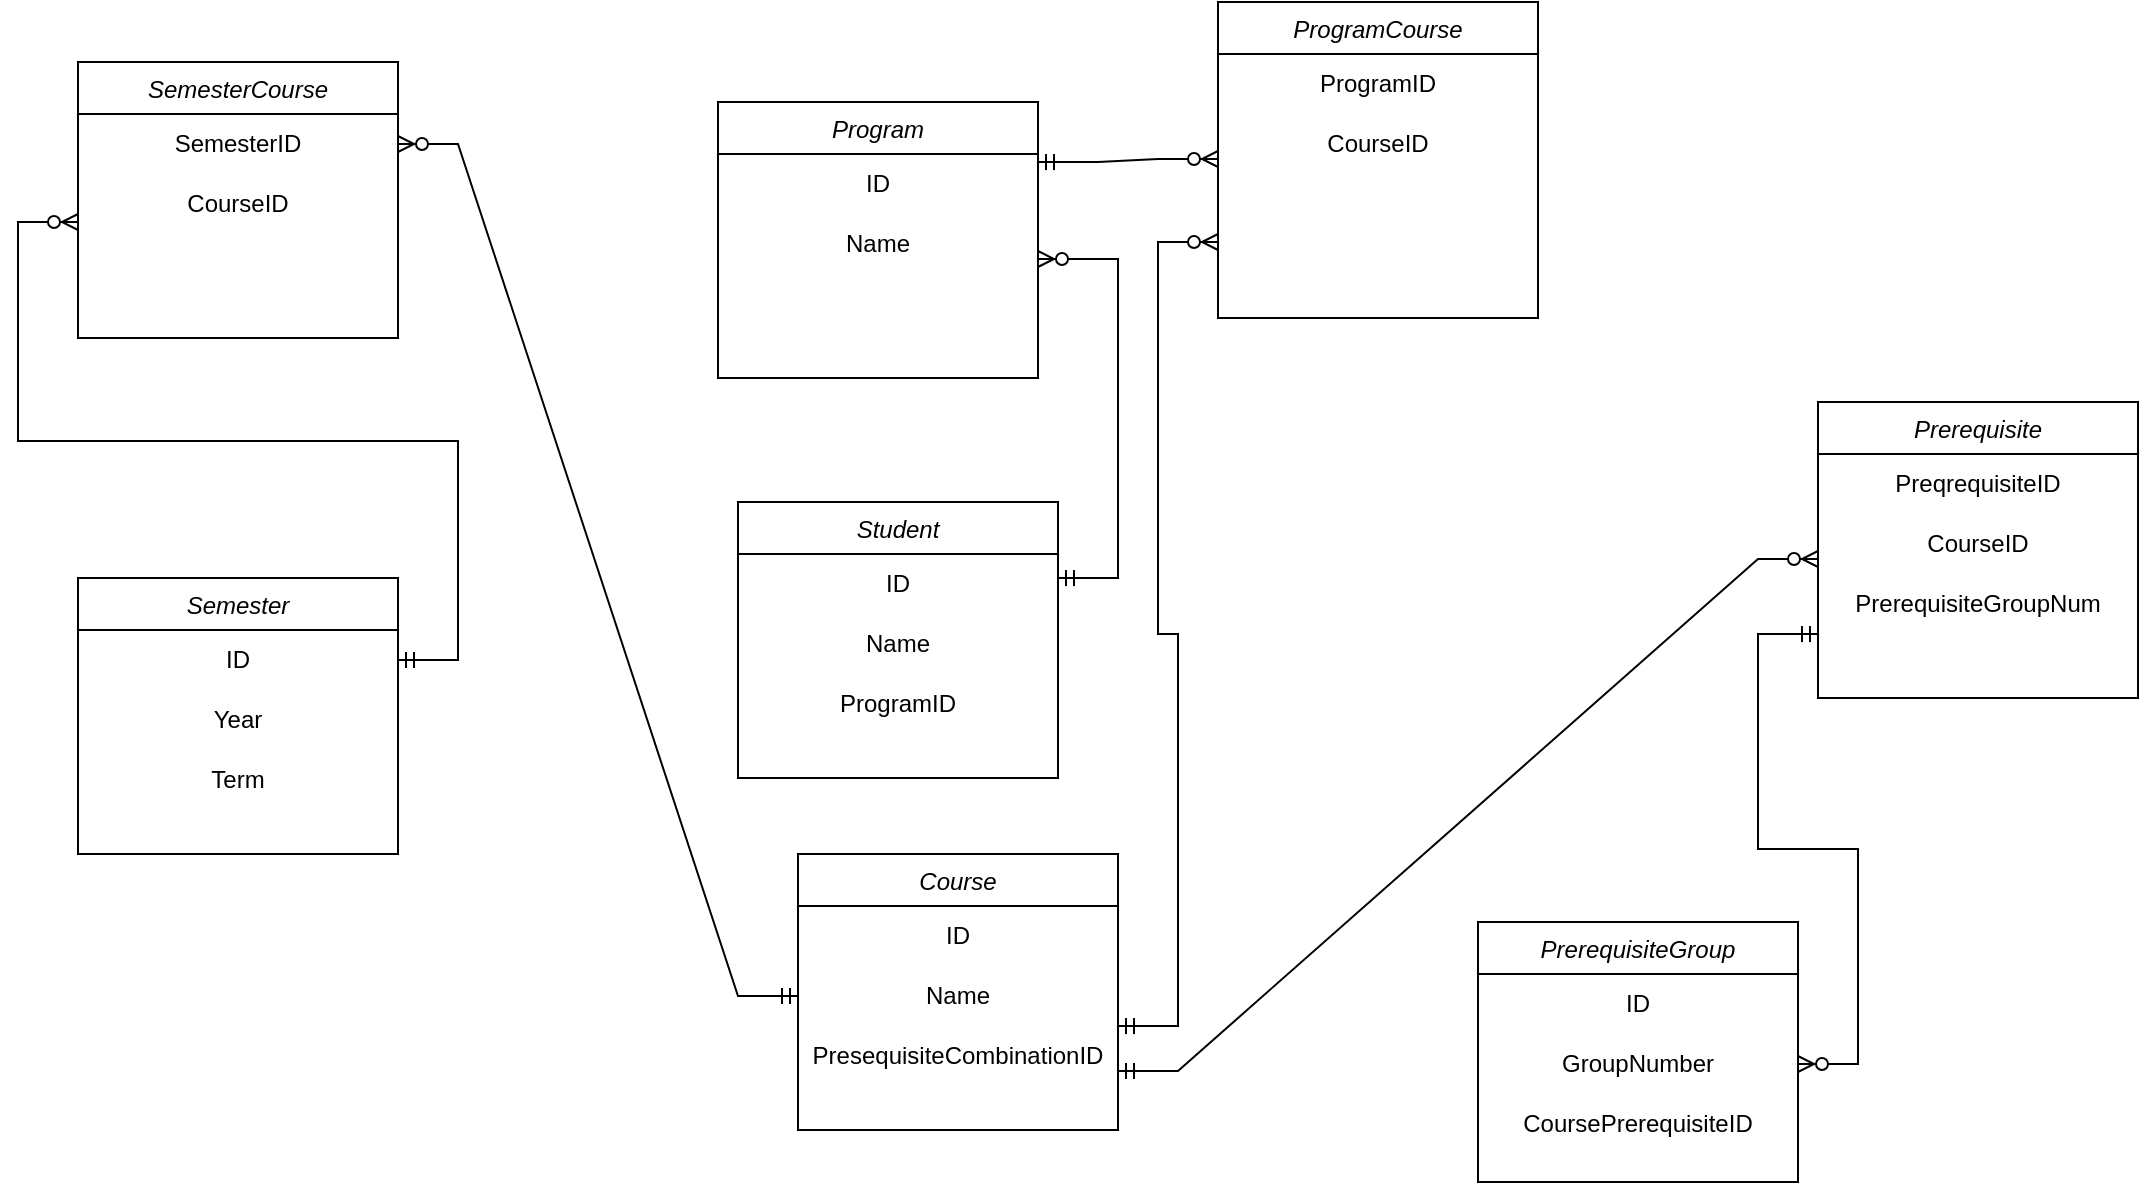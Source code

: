 <mxfile version="16.6.6" type="github">
  <diagram id="C5RBs43oDa-KdzZeNtuy" name="Page-1">
    <mxGraphModel dx="2249" dy="701" grid="1" gridSize="10" guides="1" tooltips="1" connect="1" arrows="1" fold="1" page="1" pageScale="1" pageWidth="827" pageHeight="1169" math="0" shadow="0">
      <root>
        <mxCell id="WIyWlLk6GJQsqaUBKTNV-0" />
        <mxCell id="WIyWlLk6GJQsqaUBKTNV-1" parent="WIyWlLk6GJQsqaUBKTNV-0" />
        <mxCell id="zkfFHV4jXpPFQw0GAbJ--0" value="Program" style="swimlane;fontStyle=2;align=center;verticalAlign=top;childLayout=stackLayout;horizontal=1;startSize=26;horizontalStack=0;resizeParent=1;resizeLast=0;collapsible=1;marginBottom=0;rounded=0;shadow=0;strokeWidth=1;" parent="WIyWlLk6GJQsqaUBKTNV-1" vertex="1">
          <mxGeometry x="100" y="100" width="160" height="138" as="geometry">
            <mxRectangle x="230" y="140" width="160" height="26" as="alternateBounds" />
          </mxGeometry>
        </mxCell>
        <mxCell id="1-C7bntg6bdZZm_SKatf-10" value="ID" style="text;html=1;strokeColor=none;fillColor=none;align=center;verticalAlign=middle;whiteSpace=wrap;rounded=0;" vertex="1" parent="zkfFHV4jXpPFQw0GAbJ--0">
          <mxGeometry y="26" width="160" height="30" as="geometry" />
        </mxCell>
        <mxCell id="1-C7bntg6bdZZm_SKatf-11" value="Name" style="text;html=1;strokeColor=none;fillColor=none;align=center;verticalAlign=middle;whiteSpace=wrap;rounded=0;" vertex="1" parent="zkfFHV4jXpPFQw0GAbJ--0">
          <mxGeometry y="56" width="160" height="30" as="geometry" />
        </mxCell>
        <mxCell id="1-C7bntg6bdZZm_SKatf-0" value="ProgramCourse" style="swimlane;fontStyle=2;align=center;verticalAlign=top;childLayout=stackLayout;horizontal=1;startSize=26;horizontalStack=0;resizeParent=1;resizeLast=0;collapsible=1;marginBottom=0;rounded=0;shadow=0;strokeWidth=1;" vertex="1" parent="WIyWlLk6GJQsqaUBKTNV-1">
          <mxGeometry x="350" y="50" width="160" height="158" as="geometry">
            <mxRectangle x="230" y="140" width="160" height="26" as="alternateBounds" />
          </mxGeometry>
        </mxCell>
        <mxCell id="1-C7bntg6bdZZm_SKatf-20" value="ProgramID" style="text;html=1;strokeColor=none;fillColor=none;align=center;verticalAlign=middle;whiteSpace=wrap;rounded=0;" vertex="1" parent="1-C7bntg6bdZZm_SKatf-0">
          <mxGeometry y="26" width="160" height="30" as="geometry" />
        </mxCell>
        <mxCell id="1-C7bntg6bdZZm_SKatf-28" value="CourseID" style="text;html=1;strokeColor=none;fillColor=none;align=center;verticalAlign=middle;whiteSpace=wrap;rounded=0;" vertex="1" parent="1-C7bntg6bdZZm_SKatf-0">
          <mxGeometry y="56" width="160" height="30" as="geometry" />
        </mxCell>
        <mxCell id="1-C7bntg6bdZZm_SKatf-1" value="Student" style="swimlane;fontStyle=2;align=center;verticalAlign=top;childLayout=stackLayout;horizontal=1;startSize=26;horizontalStack=0;resizeParent=1;resizeLast=0;collapsible=1;marginBottom=0;rounded=0;shadow=0;strokeWidth=1;" vertex="1" parent="WIyWlLk6GJQsqaUBKTNV-1">
          <mxGeometry x="110" y="300" width="160" height="138" as="geometry">
            <mxRectangle x="230" y="140" width="160" height="26" as="alternateBounds" />
          </mxGeometry>
        </mxCell>
        <mxCell id="1-C7bntg6bdZZm_SKatf-17" value="ID" style="text;html=1;strokeColor=none;fillColor=none;align=center;verticalAlign=middle;whiteSpace=wrap;rounded=0;" vertex="1" parent="1-C7bntg6bdZZm_SKatf-1">
          <mxGeometry y="26" width="160" height="30" as="geometry" />
        </mxCell>
        <mxCell id="1-C7bntg6bdZZm_SKatf-18" value="Name" style="text;html=1;strokeColor=none;fillColor=none;align=center;verticalAlign=middle;whiteSpace=wrap;rounded=0;" vertex="1" parent="1-C7bntg6bdZZm_SKatf-1">
          <mxGeometry y="56" width="160" height="30" as="geometry" />
        </mxCell>
        <mxCell id="1-C7bntg6bdZZm_SKatf-19" value="ProgramID" style="text;html=1;strokeColor=none;fillColor=none;align=center;verticalAlign=middle;whiteSpace=wrap;rounded=0;" vertex="1" parent="1-C7bntg6bdZZm_SKatf-1">
          <mxGeometry y="86" width="160" height="30" as="geometry" />
        </mxCell>
        <mxCell id="1-C7bntg6bdZZm_SKatf-2" value="Semester" style="swimlane;fontStyle=2;align=center;verticalAlign=top;childLayout=stackLayout;horizontal=1;startSize=26;horizontalStack=0;resizeParent=1;resizeLast=0;collapsible=1;marginBottom=0;rounded=0;shadow=0;strokeWidth=1;" vertex="1" parent="WIyWlLk6GJQsqaUBKTNV-1">
          <mxGeometry x="-220" y="338" width="160" height="138" as="geometry">
            <mxRectangle x="230" y="140" width="160" height="26" as="alternateBounds" />
          </mxGeometry>
        </mxCell>
        <mxCell id="1-C7bntg6bdZZm_SKatf-14" value="ID" style="text;html=1;strokeColor=none;fillColor=none;align=center;verticalAlign=middle;whiteSpace=wrap;rounded=0;" vertex="1" parent="1-C7bntg6bdZZm_SKatf-2">
          <mxGeometry y="26" width="160" height="30" as="geometry" />
        </mxCell>
        <mxCell id="1-C7bntg6bdZZm_SKatf-15" value="Year" style="text;html=1;strokeColor=none;fillColor=none;align=center;verticalAlign=middle;whiteSpace=wrap;rounded=0;" vertex="1" parent="1-C7bntg6bdZZm_SKatf-2">
          <mxGeometry y="56" width="160" height="30" as="geometry" />
        </mxCell>
        <mxCell id="1-C7bntg6bdZZm_SKatf-16" value="Term" style="text;html=1;strokeColor=none;fillColor=none;align=center;verticalAlign=middle;whiteSpace=wrap;rounded=0;" vertex="1" parent="1-C7bntg6bdZZm_SKatf-2">
          <mxGeometry y="86" width="160" height="30" as="geometry" />
        </mxCell>
        <mxCell id="1-C7bntg6bdZZm_SKatf-3" value="SemesterCourse" style="swimlane;fontStyle=2;align=center;verticalAlign=top;childLayout=stackLayout;horizontal=1;startSize=26;horizontalStack=0;resizeParent=1;resizeLast=0;collapsible=1;marginBottom=0;rounded=0;shadow=0;strokeWidth=1;" vertex="1" parent="WIyWlLk6GJQsqaUBKTNV-1">
          <mxGeometry x="-220" y="80" width="160" height="138" as="geometry">
            <mxRectangle x="230" y="140" width="160" height="26" as="alternateBounds" />
          </mxGeometry>
        </mxCell>
        <mxCell id="1-C7bntg6bdZZm_SKatf-12" value="SemesterID" style="text;html=1;strokeColor=none;fillColor=none;align=center;verticalAlign=middle;whiteSpace=wrap;rounded=0;" vertex="1" parent="1-C7bntg6bdZZm_SKatf-3">
          <mxGeometry y="26" width="160" height="30" as="geometry" />
        </mxCell>
        <mxCell id="1-C7bntg6bdZZm_SKatf-13" value="CourseID" style="text;html=1;strokeColor=none;fillColor=none;align=center;verticalAlign=middle;whiteSpace=wrap;rounded=0;" vertex="1" parent="1-C7bntg6bdZZm_SKatf-3">
          <mxGeometry y="56" width="160" height="30" as="geometry" />
        </mxCell>
        <mxCell id="1-C7bntg6bdZZm_SKatf-4" value="Course" style="swimlane;fontStyle=2;align=center;verticalAlign=top;childLayout=stackLayout;horizontal=1;startSize=26;horizontalStack=0;resizeParent=1;resizeLast=0;collapsible=1;marginBottom=0;rounded=0;shadow=0;strokeWidth=1;" vertex="1" parent="WIyWlLk6GJQsqaUBKTNV-1">
          <mxGeometry x="140" y="476" width="160" height="138" as="geometry">
            <mxRectangle x="230" y="140" width="160" height="26" as="alternateBounds" />
          </mxGeometry>
        </mxCell>
        <mxCell id="1-C7bntg6bdZZm_SKatf-7" value="ID" style="text;html=1;strokeColor=none;fillColor=none;align=center;verticalAlign=middle;whiteSpace=wrap;rounded=0;" vertex="1" parent="1-C7bntg6bdZZm_SKatf-4">
          <mxGeometry y="26" width="160" height="30" as="geometry" />
        </mxCell>
        <mxCell id="1-C7bntg6bdZZm_SKatf-8" value="Name" style="text;html=1;strokeColor=none;fillColor=none;align=center;verticalAlign=middle;whiteSpace=wrap;rounded=0;" vertex="1" parent="1-C7bntg6bdZZm_SKatf-4">
          <mxGeometry y="56" width="160" height="30" as="geometry" />
        </mxCell>
        <mxCell id="1-C7bntg6bdZZm_SKatf-9" value="PresequisiteCombinationID" style="text;html=1;strokeColor=none;fillColor=none;align=center;verticalAlign=middle;whiteSpace=wrap;rounded=0;" vertex="1" parent="1-C7bntg6bdZZm_SKatf-4">
          <mxGeometry y="86" width="160" height="30" as="geometry" />
        </mxCell>
        <mxCell id="1-C7bntg6bdZZm_SKatf-5" value="Prerequisite" style="swimlane;fontStyle=2;align=center;verticalAlign=top;childLayout=stackLayout;horizontal=1;startSize=26;horizontalStack=0;resizeParent=1;resizeLast=0;collapsible=1;marginBottom=0;rounded=0;shadow=0;strokeWidth=1;" vertex="1" parent="WIyWlLk6GJQsqaUBKTNV-1">
          <mxGeometry x="650" y="250" width="160" height="148" as="geometry">
            <mxRectangle x="230" y="140" width="160" height="26" as="alternateBounds" />
          </mxGeometry>
        </mxCell>
        <mxCell id="1-C7bntg6bdZZm_SKatf-22" value="PreqrequisiteID" style="text;html=1;strokeColor=none;fillColor=none;align=center;verticalAlign=middle;whiteSpace=wrap;rounded=0;" vertex="1" parent="1-C7bntg6bdZZm_SKatf-5">
          <mxGeometry y="26" width="160" height="30" as="geometry" />
        </mxCell>
        <mxCell id="1-C7bntg6bdZZm_SKatf-23" value="CourseID" style="text;html=1;strokeColor=none;fillColor=none;align=center;verticalAlign=middle;whiteSpace=wrap;rounded=0;" vertex="1" parent="1-C7bntg6bdZZm_SKatf-5">
          <mxGeometry y="56" width="160" height="30" as="geometry" />
        </mxCell>
        <mxCell id="1-C7bntg6bdZZm_SKatf-24" value="PrerequisiteGroupNum" style="text;html=1;strokeColor=none;fillColor=none;align=center;verticalAlign=middle;whiteSpace=wrap;rounded=0;" vertex="1" parent="1-C7bntg6bdZZm_SKatf-5">
          <mxGeometry y="86" width="160" height="30" as="geometry" />
        </mxCell>
        <mxCell id="1-C7bntg6bdZZm_SKatf-6" value="PrerequisiteGroup" style="swimlane;fontStyle=2;align=center;verticalAlign=top;childLayout=stackLayout;horizontal=1;startSize=26;horizontalStack=0;resizeParent=1;resizeLast=0;collapsible=1;marginBottom=0;rounded=0;shadow=0;strokeWidth=1;" vertex="1" parent="WIyWlLk6GJQsqaUBKTNV-1">
          <mxGeometry x="480" y="510" width="160" height="130" as="geometry">
            <mxRectangle x="230" y="140" width="160" height="26" as="alternateBounds" />
          </mxGeometry>
        </mxCell>
        <mxCell id="1-C7bntg6bdZZm_SKatf-25" value="ID" style="text;html=1;strokeColor=none;fillColor=none;align=center;verticalAlign=middle;whiteSpace=wrap;rounded=0;" vertex="1" parent="1-C7bntg6bdZZm_SKatf-6">
          <mxGeometry y="26" width="160" height="30" as="geometry" />
        </mxCell>
        <mxCell id="1-C7bntg6bdZZm_SKatf-26" value="GroupNumber" style="text;html=1;strokeColor=none;fillColor=none;align=center;verticalAlign=middle;whiteSpace=wrap;rounded=0;" vertex="1" parent="1-C7bntg6bdZZm_SKatf-6">
          <mxGeometry y="56" width="160" height="30" as="geometry" />
        </mxCell>
        <mxCell id="1-C7bntg6bdZZm_SKatf-27" value="CoursePrerequisiteID" style="text;html=1;strokeColor=none;fillColor=none;align=center;verticalAlign=middle;whiteSpace=wrap;rounded=0;" vertex="1" parent="1-C7bntg6bdZZm_SKatf-6">
          <mxGeometry y="86" width="160" height="30" as="geometry" />
        </mxCell>
        <mxCell id="1-C7bntg6bdZZm_SKatf-30" value="" style="edgeStyle=entityRelationEdgeStyle;fontSize=12;html=1;endArrow=ERzeroToMany;startArrow=ERmandOne;rounded=0;exitX=1;exitY=0.5;exitDx=0;exitDy=0;" edge="1" parent="WIyWlLk6GJQsqaUBKTNV-1" source="1-C7bntg6bdZZm_SKatf-14">
          <mxGeometry width="100" height="100" relative="1" as="geometry">
            <mxPoint x="-150" y="310" as="sourcePoint" />
            <mxPoint x="-220" y="160" as="targetPoint" />
          </mxGeometry>
        </mxCell>
        <mxCell id="1-C7bntg6bdZZm_SKatf-31" value="" style="edgeStyle=entityRelationEdgeStyle;fontSize=12;html=1;endArrow=ERzeroToMany;startArrow=ERmandOne;rounded=0;entryX=1;entryY=0.75;entryDx=0;entryDy=0;" edge="1" parent="WIyWlLk6GJQsqaUBKTNV-1" target="1-C7bntg6bdZZm_SKatf-11">
          <mxGeometry width="100" height="100" relative="1" as="geometry">
            <mxPoint x="270" y="338" as="sourcePoint" />
            <mxPoint x="370" y="238" as="targetPoint" />
          </mxGeometry>
        </mxCell>
        <mxCell id="1-C7bntg6bdZZm_SKatf-33" value="" style="edgeStyle=entityRelationEdgeStyle;fontSize=12;html=1;endArrow=ERzeroToMany;startArrow=ERmandOne;rounded=0;entryX=0;entryY=0.75;entryDx=0;entryDy=0;" edge="1" parent="WIyWlLk6GJQsqaUBKTNV-1" target="1-C7bntg6bdZZm_SKatf-28">
          <mxGeometry width="100" height="100" relative="1" as="geometry">
            <mxPoint x="260" y="130" as="sourcePoint" />
            <mxPoint x="340" y="130" as="targetPoint" />
          </mxGeometry>
        </mxCell>
        <mxCell id="1-C7bntg6bdZZm_SKatf-34" value="" style="edgeStyle=entityRelationEdgeStyle;fontSize=12;html=1;endArrow=ERzeroToMany;startArrow=ERmandOne;rounded=0;exitX=1;exitY=0;exitDx=0;exitDy=0;" edge="1" parent="WIyWlLk6GJQsqaUBKTNV-1" source="1-C7bntg6bdZZm_SKatf-9">
          <mxGeometry width="100" height="100" relative="1" as="geometry">
            <mxPoint x="360" y="400" as="sourcePoint" />
            <mxPoint x="350" y="170" as="targetPoint" />
          </mxGeometry>
        </mxCell>
        <mxCell id="1-C7bntg6bdZZm_SKatf-35" value="" style="edgeStyle=entityRelationEdgeStyle;fontSize=12;html=1;endArrow=ERzeroToMany;startArrow=ERmandOne;rounded=0;exitX=1;exitY=0.75;exitDx=0;exitDy=0;entryX=0;entryY=0.75;entryDx=0;entryDy=0;" edge="1" parent="WIyWlLk6GJQsqaUBKTNV-1" source="1-C7bntg6bdZZm_SKatf-9" target="1-C7bntg6bdZZm_SKatf-23">
          <mxGeometry width="100" height="100" relative="1" as="geometry">
            <mxPoint x="540" y="410" as="sourcePoint" />
            <mxPoint x="630" y="310" as="targetPoint" />
          </mxGeometry>
        </mxCell>
        <mxCell id="1-C7bntg6bdZZm_SKatf-36" value="" style="edgeStyle=entityRelationEdgeStyle;fontSize=12;html=1;endArrow=ERzeroToMany;startArrow=ERmandOne;rounded=0;exitX=0;exitY=1;exitDx=0;exitDy=0;" edge="1" parent="WIyWlLk6GJQsqaUBKTNV-1" source="1-C7bntg6bdZZm_SKatf-24" target="1-C7bntg6bdZZm_SKatf-26">
          <mxGeometry width="100" height="100" relative="1" as="geometry">
            <mxPoint x="360" y="400" as="sourcePoint" />
            <mxPoint x="460" y="300" as="targetPoint" />
          </mxGeometry>
        </mxCell>
        <mxCell id="1-C7bntg6bdZZm_SKatf-37" value="" style="edgeStyle=entityRelationEdgeStyle;fontSize=12;html=1;endArrow=ERzeroToMany;startArrow=ERmandOne;rounded=0;exitX=0;exitY=0.5;exitDx=0;exitDy=0;exitPerimeter=0;" edge="1" parent="WIyWlLk6GJQsqaUBKTNV-1" source="1-C7bntg6bdZZm_SKatf-8" target="1-C7bntg6bdZZm_SKatf-12">
          <mxGeometry width="100" height="100" relative="1" as="geometry">
            <mxPoint x="360" y="400" as="sourcePoint" />
            <mxPoint x="460" y="300" as="targetPoint" />
          </mxGeometry>
        </mxCell>
      </root>
    </mxGraphModel>
  </diagram>
</mxfile>
